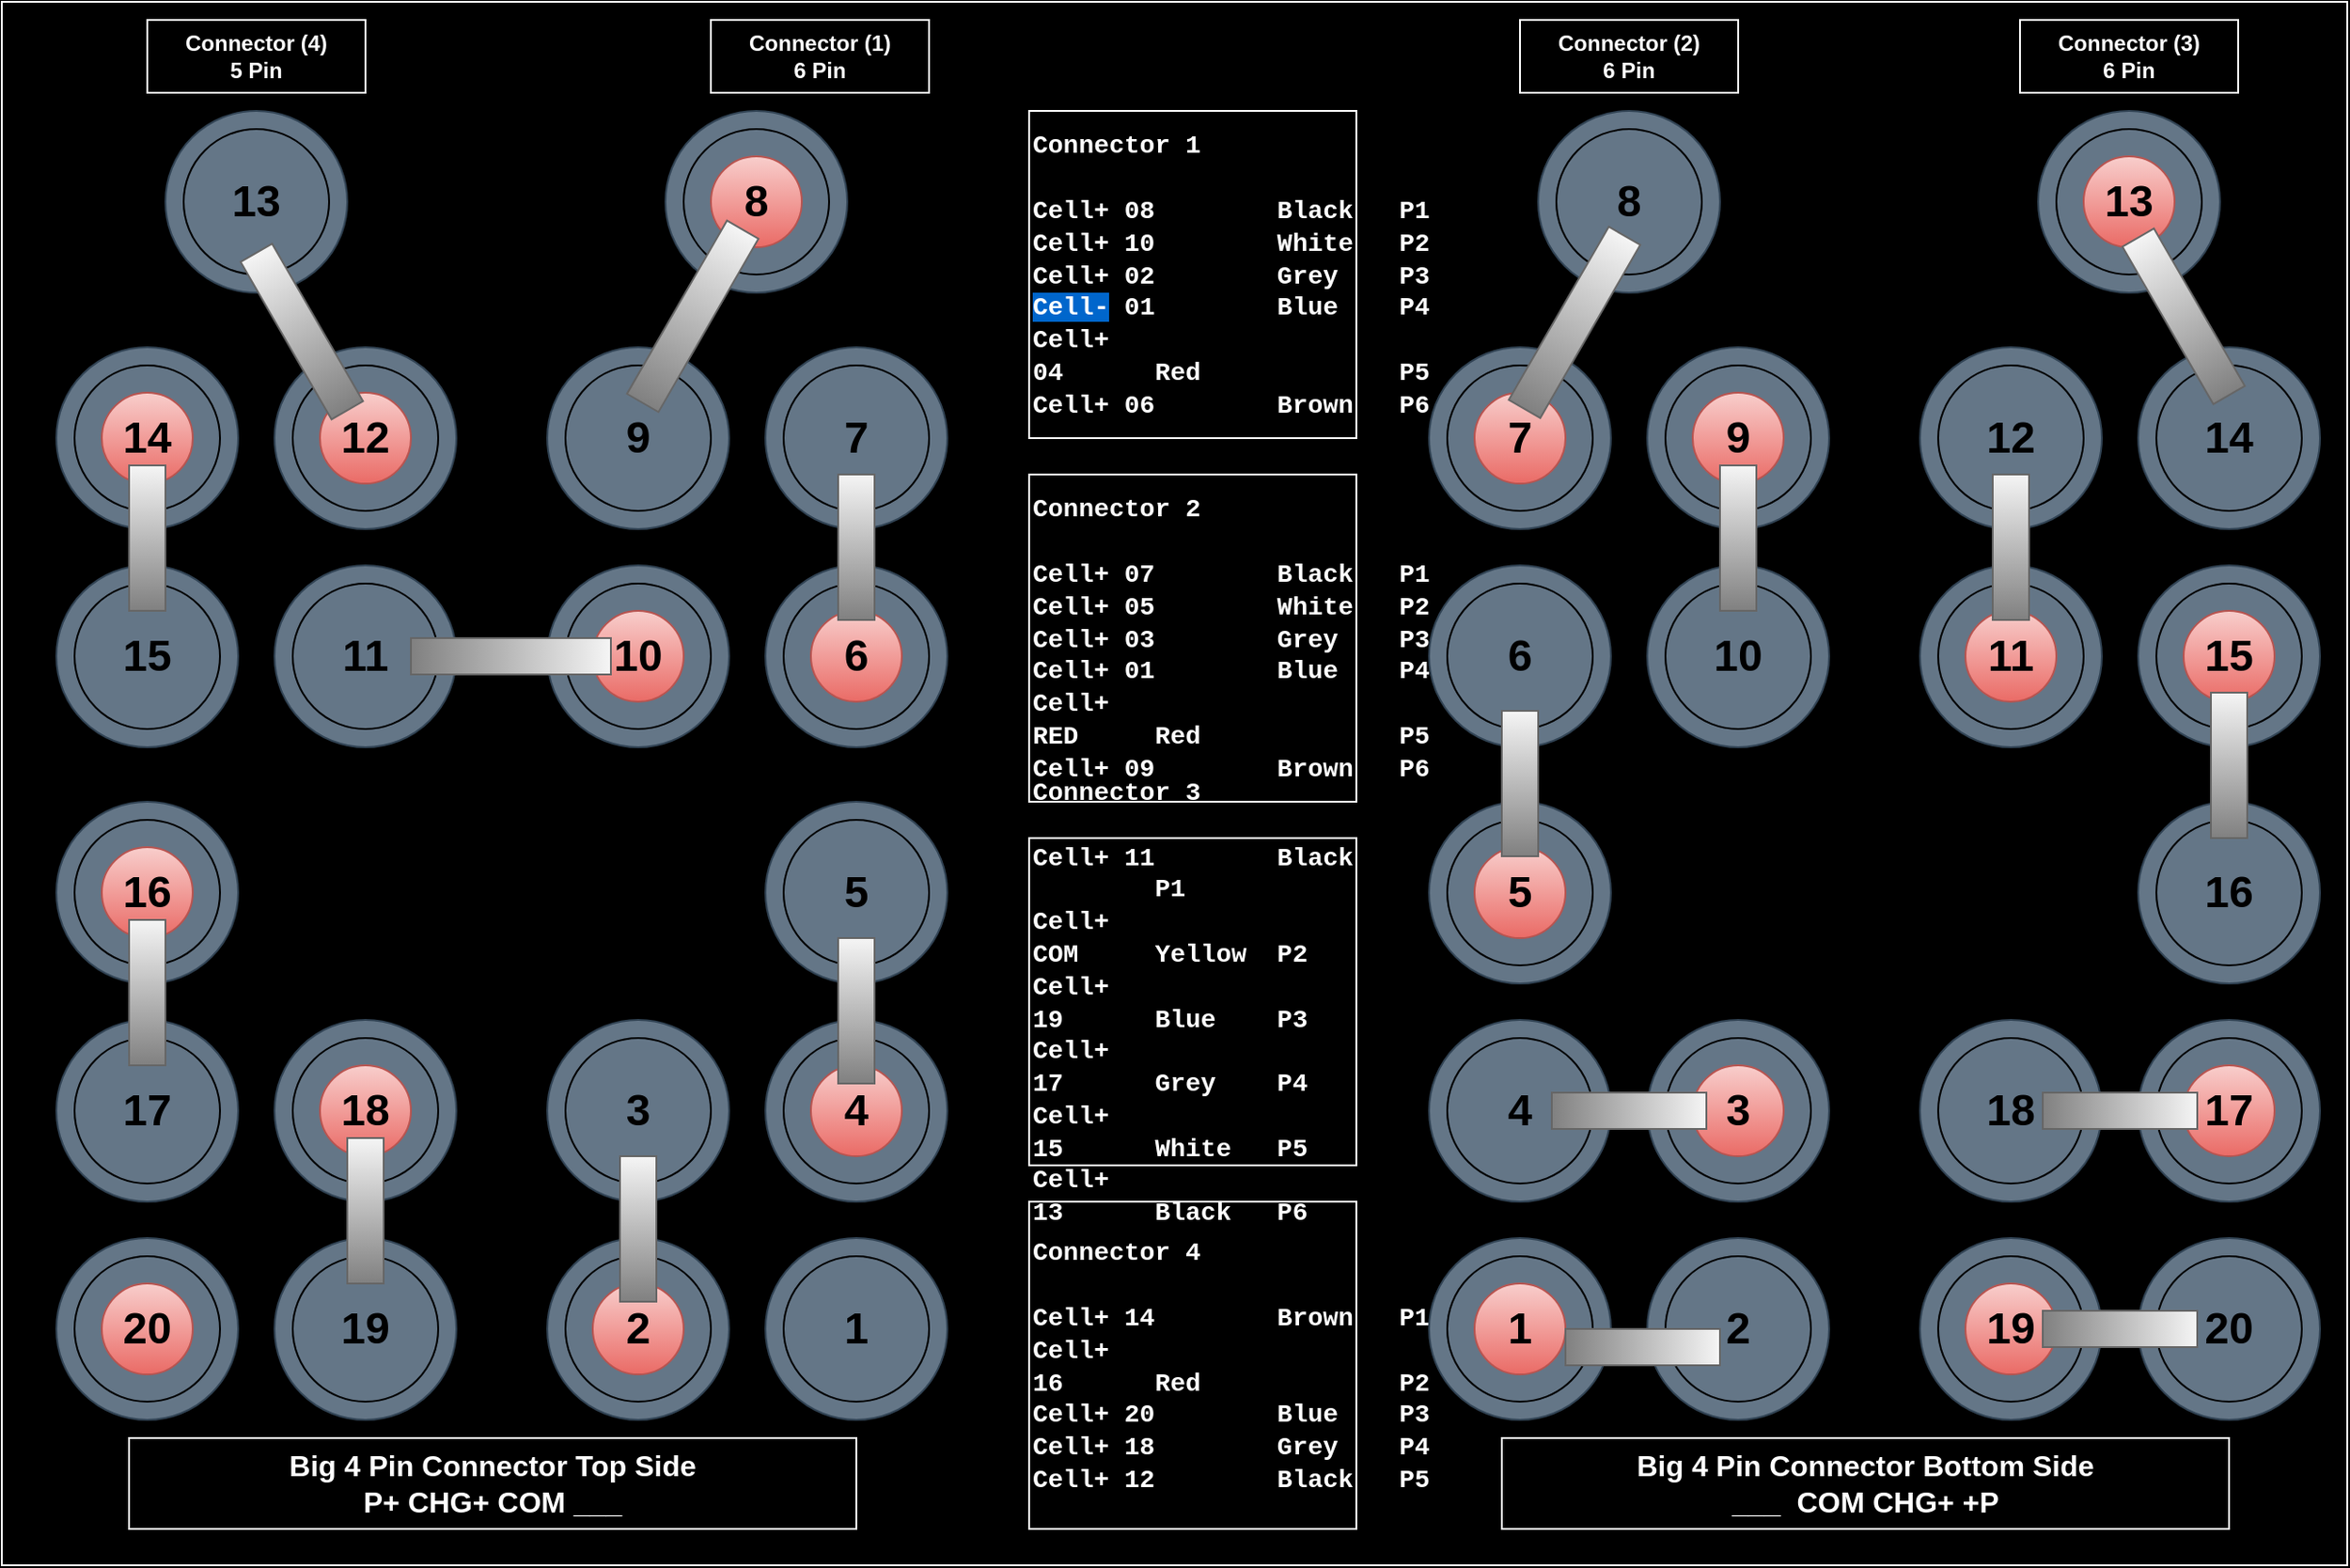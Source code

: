 <mxfile version="24.5.4" type="google">
  <diagram name="Page-1" id="mS3x5H4gVUchH6BIxc-D">
    <mxGraphModel grid="1" page="1" gridSize="10" guides="1" tooltips="1" connect="1" arrows="1" fold="1" pageScale="1" pageWidth="827" pageHeight="1169" background="#000000" math="0" shadow="0">
      <root>
        <mxCell id="0" />
        <mxCell id="1" parent="0" />
        <mxCell id="uT1FihXkAcQ13UwmaDKQ-120" value="" style="rounded=0;whiteSpace=wrap;html=1;strokeColor=#FFFFFF;fillColor=#000000;" vertex="1" parent="1">
          <mxGeometry x="10" y="30" width="1290" height="860" as="geometry" />
        </mxCell>
        <mxCell id="b4BTde2A2ARgJKAkidY3-1" value="" style="ellipse;whiteSpace=wrap;html=1;aspect=fixed;fillColor=#647687;strokeColor=#314354;fontColor=#ffffff;" vertex="1" parent="1">
          <mxGeometry x="40" y="710" width="100" height="100" as="geometry" />
        </mxCell>
        <mxCell id="b4BTde2A2ARgJKAkidY3-2" value="" style="ellipse;whiteSpace=wrap;html=1;aspect=fixed;fillColor=#f8cecc;gradientColor=#ea6b66;strokeColor=#b85450;" vertex="1" parent="1">
          <mxGeometry x="65" y="735" width="50" height="50" as="geometry" />
        </mxCell>
        <mxCell id="b4BTde2A2ARgJKAkidY3-3" value="" style="ellipse;whiteSpace=wrap;html=1;aspect=fixed;fillColor=#647687;strokeColor=#314354;fontColor=#ffffff;" vertex="1" parent="1">
          <mxGeometry x="40" y="590" width="100" height="100" as="geometry" />
        </mxCell>
        <mxCell id="b4BTde2A2ARgJKAkidY3-4" value="" style="ellipse;whiteSpace=wrap;html=1;aspect=fixed;fillColor=#647687;strokeColor=#314354;fontColor=#ffffff;" vertex="1" parent="1">
          <mxGeometry x="160" y="710" width="100" height="100" as="geometry" />
        </mxCell>
        <mxCell id="b4BTde2A2ARgJKAkidY3-5" value="" style="ellipse;whiteSpace=wrap;html=1;aspect=fixed;fillColor=#647687;strokeColor=#314354;fontColor=#ffffff;" vertex="1" parent="1">
          <mxGeometry x="160" y="590" width="100" height="100" as="geometry" />
        </mxCell>
        <mxCell id="b4BTde2A2ARgJKAkidY3-6" value="" style="ellipse;whiteSpace=wrap;html=1;aspect=fixed;fillColor=#f8cecc;gradientColor=#ea6b66;strokeColor=#b85450;" vertex="1" parent="1">
          <mxGeometry x="185" y="615" width="50" height="50" as="geometry" />
        </mxCell>
        <mxCell id="b4BTde2A2ARgJKAkidY3-9" value="" style="ellipse;whiteSpace=wrap;html=1;aspect=fixed;fillColor=#647687;strokeColor=#314354;fontColor=#ffffff;" vertex="1" parent="1">
          <mxGeometry x="310" y="710" width="100" height="100" as="geometry" />
        </mxCell>
        <mxCell id="b4BTde2A2ARgJKAkidY3-10" value="" style="ellipse;whiteSpace=wrap;html=1;aspect=fixed;fillColor=#f8cecc;gradientColor=#ea6b66;strokeColor=#b85450;" vertex="1" parent="1">
          <mxGeometry x="335" y="735" width="50" height="50" as="geometry" />
        </mxCell>
        <mxCell id="b4BTde2A2ARgJKAkidY3-11" value="" style="ellipse;whiteSpace=wrap;html=1;aspect=fixed;fillColor=#647687;strokeColor=#314354;fontColor=#ffffff;" vertex="1" parent="1">
          <mxGeometry x="310" y="590" width="100" height="100" as="geometry" />
        </mxCell>
        <mxCell id="b4BTde2A2ARgJKAkidY3-12" value="" style="ellipse;whiteSpace=wrap;html=1;aspect=fixed;fillColor=#647687;strokeColor=#314354;fontColor=#ffffff;" vertex="1" parent="1">
          <mxGeometry x="430" y="710" width="100" height="100" as="geometry" />
        </mxCell>
        <mxCell id="b4BTde2A2ARgJKAkidY3-13" value="" style="ellipse;whiteSpace=wrap;html=1;aspect=fixed;fillColor=#647687;strokeColor=#314354;fontColor=#ffffff;" vertex="1" parent="1">
          <mxGeometry x="430" y="590" width="100" height="100" as="geometry" />
        </mxCell>
        <mxCell id="b4BTde2A2ARgJKAkidY3-14" value="" style="ellipse;whiteSpace=wrap;html=1;aspect=fixed;fillColor=#f8cecc;gradientColor=#ea6b66;strokeColor=#b85450;" vertex="1" parent="1">
          <mxGeometry x="455" y="615" width="50" height="50" as="geometry" />
        </mxCell>
        <mxCell id="b4BTde2A2ARgJKAkidY3-15" value="" style="ellipse;whiteSpace=wrap;html=1;aspect=fixed;fillColor=#647687;strokeColor=#314354;fontColor=#ffffff;" vertex="1" parent="1">
          <mxGeometry x="40" y="470" width="100" height="100" as="geometry" />
        </mxCell>
        <mxCell id="b4BTde2A2ARgJKAkidY3-16" value="" style="ellipse;whiteSpace=wrap;html=1;aspect=fixed;fillColor=#f8cecc;gradientColor=#ea6b66;strokeColor=#b85450;" vertex="1" parent="1">
          <mxGeometry x="65" y="495" width="50" height="50" as="geometry" />
        </mxCell>
        <mxCell id="b4BTde2A2ARgJKAkidY3-17" value="" style="ellipse;whiteSpace=wrap;html=1;aspect=fixed;fillColor=#647687;strokeColor=#314354;fontColor=#ffffff;" vertex="1" parent="1">
          <mxGeometry x="40" y="340" width="100" height="100" as="geometry" />
        </mxCell>
        <mxCell id="b4BTde2A2ARgJKAkidY3-18" value="" style="ellipse;whiteSpace=wrap;html=1;aspect=fixed;fillColor=#647687;strokeColor=#314354;fontColor=#ffffff;" vertex="1" parent="1">
          <mxGeometry x="40" y="220" width="100" height="100" as="geometry" />
        </mxCell>
        <mxCell id="b4BTde2A2ARgJKAkidY3-19" value="" style="ellipse;whiteSpace=wrap;html=1;aspect=fixed;fillColor=#f8cecc;gradientColor=#ea6b66;strokeColor=#b85450;" vertex="1" parent="1">
          <mxGeometry x="65" y="245" width="50" height="50" as="geometry" />
        </mxCell>
        <mxCell id="b4BTde2A2ARgJKAkidY3-20" value="" style="ellipse;whiteSpace=wrap;html=1;aspect=fixed;fillColor=#647687;strokeColor=#314354;fontColor=#ffffff;" vertex="1" parent="1">
          <mxGeometry x="160" y="220" width="100" height="100" as="geometry" />
        </mxCell>
        <mxCell id="b4BTde2A2ARgJKAkidY3-21" value="" style="ellipse;whiteSpace=wrap;html=1;aspect=fixed;fillColor=#f8cecc;strokeColor=#b85450;gradientColor=#ea6b66;" vertex="1" parent="1">
          <mxGeometry x="185" y="245" width="50" height="50" as="geometry" />
        </mxCell>
        <mxCell id="b4BTde2A2ARgJKAkidY3-26" value="" style="ellipse;whiteSpace=wrap;html=1;aspect=fixed;fillColor=#647687;strokeColor=#314354;fontColor=#ffffff;" vertex="1" parent="1">
          <mxGeometry x="160" y="340" width="100" height="100" as="geometry" />
        </mxCell>
        <mxCell id="b4BTde2A2ARgJKAkidY3-27" value="" style="ellipse;whiteSpace=wrap;html=1;aspect=fixed;fillColor=#647687;strokeColor=#314354;fontColor=#ffffff;" vertex="1" parent="1">
          <mxGeometry x="310" y="340" width="100" height="100" as="geometry" />
        </mxCell>
        <mxCell id="b4BTde2A2ARgJKAkidY3-28" value="" style="ellipse;whiteSpace=wrap;html=1;aspect=fixed;fillColor=#f8cecc;gradientColor=#ea6b66;strokeColor=#b85450;" vertex="1" parent="1">
          <mxGeometry x="335" y="365" width="50" height="50" as="geometry" />
        </mxCell>
        <mxCell id="b4BTde2A2ARgJKAkidY3-29" value="" style="ellipse;whiteSpace=wrap;html=1;aspect=fixed;fillColor=#647687;strokeColor=#314354;fontColor=#ffffff;" vertex="1" parent="1">
          <mxGeometry x="310" y="220" width="100" height="100" as="geometry" />
        </mxCell>
        <mxCell id="b4BTde2A2ARgJKAkidY3-30" value="" style="ellipse;whiteSpace=wrap;html=1;aspect=fixed;fillColor=#647687;strokeColor=#314354;fontColor=#ffffff;" vertex="1" parent="1">
          <mxGeometry x="430" y="340" width="100" height="100" as="geometry" />
        </mxCell>
        <mxCell id="b4BTde2A2ARgJKAkidY3-31" value="" style="ellipse;whiteSpace=wrap;html=1;aspect=fixed;fillColor=#f8cecc;gradientColor=#ea6b66;strokeColor=#b85450;" vertex="1" parent="1">
          <mxGeometry x="455" y="365" width="50" height="50" as="geometry" />
        </mxCell>
        <mxCell id="b4BTde2A2ARgJKAkidY3-32" value="" style="ellipse;whiteSpace=wrap;html=1;aspect=fixed;fillColor=#647687;strokeColor=#314354;fontColor=#ffffff;" vertex="1" parent="1">
          <mxGeometry x="430" y="220" width="100" height="100" as="geometry" />
        </mxCell>
        <mxCell id="b4BTde2A2ARgJKAkidY3-33" value="" style="ellipse;whiteSpace=wrap;html=1;aspect=fixed;fillColor=#647687;strokeColor=#314354;fontColor=#ffffff;" vertex="1" parent="1">
          <mxGeometry x="430" y="470" width="100" height="100" as="geometry" />
        </mxCell>
        <mxCell id="b4BTde2A2ARgJKAkidY3-34" value="" style="ellipse;whiteSpace=wrap;html=1;aspect=fixed;fillColor=#647687;strokeColor=#314354;fontColor=#ffffff;" vertex="1" parent="1">
          <mxGeometry x="100" y="90" width="100" height="100" as="geometry" />
        </mxCell>
        <mxCell id="b4BTde2A2ARgJKAkidY3-38" value="" style="ellipse;whiteSpace=wrap;html=1;aspect=fixed;fillColor=#647687;fontColor=#ffffff;strokeColor=#314354;" vertex="1" parent="1">
          <mxGeometry x="375" y="90" width="100" height="100" as="geometry" />
        </mxCell>
        <mxCell id="b4BTde2A2ARgJKAkidY3-39" value="" style="ellipse;whiteSpace=wrap;html=1;aspect=fixed;fillColor=#f8cecc;gradientColor=#ea6b66;strokeColor=#b85450;" vertex="1" parent="1">
          <mxGeometry x="400" y="115" width="50" height="50" as="geometry" />
        </mxCell>
        <mxCell id="uT1FihXkAcQ13UwmaDKQ-1" value="&lt;div style=&quot;font-size: 16px;&quot;&gt;&lt;font style=&quot;font-size: 16px;&quot;&gt;&lt;b&gt;&lt;font style=&quot;font-size: 16px;&quot; color=&quot;#ffffff&quot;&gt;Big 4 Pin &lt;/font&gt;&lt;/b&gt;&lt;/font&gt;&lt;font style=&quot;font-size: 16px;&quot;&gt;&lt;b&gt;&lt;font style=&quot;font-size: 16px;&quot; color=&quot;#ffffff&quot;&gt;Connector Top Side&lt;br&gt;&lt;/font&gt;&lt;/b&gt;&lt;/font&gt;&lt;/div&gt;&lt;div style=&quot;font-size: 16px;&quot;&gt;&lt;font style=&quot;font-size: 16px;&quot;&gt;&lt;b&gt;&lt;font style=&quot;font-size: 16px;&quot; color=&quot;#ffffff&quot;&gt;P+ CHG+ COM ___&lt;br&gt;&lt;/font&gt;&lt;/b&gt;&lt;/font&gt;&lt;/div&gt;" style="rounded=0;whiteSpace=wrap;html=1;strokeColor=#FFFFFF;fillColor=#000000;" vertex="1" parent="1">
          <mxGeometry x="80" y="820" width="400" height="50" as="geometry" />
        </mxCell>
        <mxCell id="uT1FihXkAcQ13UwmaDKQ-3" value="" style="endArrow=classic;html=1;rounded=0;" edge="1" parent="1">
          <mxGeometry width="50" height="50" relative="1" as="geometry">
            <mxPoint x="400" y="500" as="sourcePoint" />
            <mxPoint x="450" y="450" as="targetPoint" />
          </mxGeometry>
        </mxCell>
        <mxCell id="uT1FihXkAcQ13UwmaDKQ-4" value="" style="endArrow=none;html=1;rounded=0;" edge="1" parent="1">
          <mxGeometry width="50" height="50" relative="1" as="geometry">
            <mxPoint x="400" y="500" as="sourcePoint" />
            <mxPoint x="450" y="450" as="targetPoint" />
          </mxGeometry>
        </mxCell>
        <mxCell id="uT1FihXkAcQ13UwmaDKQ-7" value="&lt;font style=&quot;font-size: 24px;&quot;&gt;&lt;b&gt;1&lt;/b&gt;&lt;/font&gt;" style="ellipse;whiteSpace=wrap;html=1;aspect=fixed;fillColor=none;" vertex="1" parent="1">
          <mxGeometry x="440" y="720" width="80" height="80" as="geometry" />
        </mxCell>
        <mxCell id="uT1FihXkAcQ13UwmaDKQ-8" value="&lt;font style=&quot;font-size: 24px;&quot;&gt;&lt;b&gt;2&lt;/b&gt;&lt;/font&gt;" style="ellipse;whiteSpace=wrap;html=1;aspect=fixed;fillColor=none;" vertex="1" parent="1">
          <mxGeometry x="320" y="720" width="80" height="80" as="geometry" />
        </mxCell>
        <mxCell id="uT1FihXkAcQ13UwmaDKQ-9" value="&lt;div&gt;&lt;font style=&quot;font-size: 24px;&quot;&gt;&lt;b&gt;3&lt;/b&gt;&lt;/font&gt;&lt;/div&gt;" style="ellipse;whiteSpace=wrap;html=1;aspect=fixed;fillColor=none;" vertex="1" parent="1">
          <mxGeometry x="320" y="600" width="80" height="80" as="geometry" />
        </mxCell>
        <mxCell id="uT1FihXkAcQ13UwmaDKQ-10" value="&lt;font style=&quot;font-size: 24px;&quot;&gt;&lt;b&gt;4&lt;/b&gt;&lt;/font&gt;" style="ellipse;whiteSpace=wrap;html=1;aspect=fixed;fillColor=none;" vertex="1" parent="1">
          <mxGeometry x="440" y="600" width="80" height="80" as="geometry" />
        </mxCell>
        <mxCell id="uT1FihXkAcQ13UwmaDKQ-11" value="&lt;font style=&quot;font-size: 24px;&quot;&gt;&lt;b&gt;5&lt;/b&gt;&lt;/font&gt;" style="ellipse;whiteSpace=wrap;html=1;aspect=fixed;fillColor=none;" vertex="1" parent="1">
          <mxGeometry x="440" y="480" width="80" height="80" as="geometry" />
        </mxCell>
        <mxCell id="uT1FihXkAcQ13UwmaDKQ-12" value="&lt;font style=&quot;font-size: 24px;&quot;&gt;&lt;b&gt;6&lt;/b&gt;&lt;/font&gt;" style="ellipse;whiteSpace=wrap;html=1;aspect=fixed;fillColor=none;" vertex="1" parent="1">
          <mxGeometry x="440" y="350" width="80" height="80" as="geometry" />
        </mxCell>
        <mxCell id="uT1FihXkAcQ13UwmaDKQ-13" value="&lt;font style=&quot;font-size: 24px;&quot;&gt;&lt;b&gt;8&lt;/b&gt;&lt;/font&gt;" style="ellipse;whiteSpace=wrap;html=1;aspect=fixed;fillColor=none;" vertex="1" parent="1">
          <mxGeometry x="385" y="100" width="80" height="80" as="geometry" />
        </mxCell>
        <mxCell id="uT1FihXkAcQ13UwmaDKQ-14" value="&lt;font style=&quot;font-size: 24px;&quot;&gt;&lt;b&gt;7&lt;/b&gt;&lt;/font&gt;" style="ellipse;whiteSpace=wrap;html=1;aspect=fixed;fillColor=none;" vertex="1" parent="1">
          <mxGeometry x="440" y="230" width="80" height="80" as="geometry" />
        </mxCell>
        <mxCell id="uT1FihXkAcQ13UwmaDKQ-15" value="&lt;font style=&quot;font-size: 24px;&quot;&gt;&lt;b&gt;9&lt;/b&gt;&lt;/font&gt;" style="ellipse;whiteSpace=wrap;html=1;aspect=fixed;fillColor=none;" vertex="1" parent="1">
          <mxGeometry x="320" y="230" width="80" height="80" as="geometry" />
        </mxCell>
        <mxCell id="uT1FihXkAcQ13UwmaDKQ-16" value="&lt;font style=&quot;font-size: 24px;&quot;&gt;&lt;b&gt;10&lt;/b&gt;&lt;/font&gt;" style="ellipse;whiteSpace=wrap;html=1;aspect=fixed;fillColor=none;" vertex="1" parent="1">
          <mxGeometry x="320" y="350" width="80" height="80" as="geometry" />
        </mxCell>
        <mxCell id="uT1FihXkAcQ13UwmaDKQ-17" value="&lt;font style=&quot;font-size: 24px;&quot;&gt;&lt;b&gt;11&lt;/b&gt;&lt;/font&gt;" style="ellipse;whiteSpace=wrap;html=1;aspect=fixed;fillColor=none;" vertex="1" parent="1">
          <mxGeometry x="170" y="350" width="80" height="80" as="geometry" />
        </mxCell>
        <mxCell id="uT1FihXkAcQ13UwmaDKQ-18" value="&lt;font style=&quot;font-size: 24px;&quot;&gt;&lt;b&gt;12&lt;/b&gt;&lt;/font&gt;" style="ellipse;whiteSpace=wrap;html=1;aspect=fixed;fillColor=none;" vertex="1" parent="1">
          <mxGeometry x="170" y="230" width="80" height="80" as="geometry" />
        </mxCell>
        <mxCell id="uT1FihXkAcQ13UwmaDKQ-19" value="&lt;font style=&quot;font-size: 24px;&quot;&gt;&lt;b&gt;13&lt;/b&gt;&lt;/font&gt;" style="ellipse;whiteSpace=wrap;html=1;aspect=fixed;fillColor=none;" vertex="1" parent="1">
          <mxGeometry x="110" y="100" width="80" height="80" as="geometry" />
        </mxCell>
        <mxCell id="uT1FihXkAcQ13UwmaDKQ-20" value="&lt;font style=&quot;font-size: 24px;&quot;&gt;&lt;b&gt;14&lt;/b&gt;&lt;/font&gt;" style="ellipse;whiteSpace=wrap;html=1;aspect=fixed;fillColor=none;" vertex="1" parent="1">
          <mxGeometry x="50" y="230" width="80" height="80" as="geometry" />
        </mxCell>
        <mxCell id="uT1FihXkAcQ13UwmaDKQ-21" value="&lt;font style=&quot;font-size: 24px;&quot;&gt;&lt;b&gt;15&lt;/b&gt;&lt;/font&gt;" style="ellipse;whiteSpace=wrap;html=1;aspect=fixed;fillColor=none;" vertex="1" parent="1">
          <mxGeometry x="50" y="350" width="80" height="80" as="geometry" />
        </mxCell>
        <mxCell id="uT1FihXkAcQ13UwmaDKQ-22" value="&lt;font style=&quot;font-size: 24px;&quot;&gt;&lt;b&gt;16&lt;/b&gt;&lt;/font&gt;" style="ellipse;whiteSpace=wrap;html=1;aspect=fixed;fillColor=none;" vertex="1" parent="1">
          <mxGeometry x="50" y="480" width="80" height="80" as="geometry" />
        </mxCell>
        <mxCell id="uT1FihXkAcQ13UwmaDKQ-23" value="&lt;font style=&quot;font-size: 24px;&quot;&gt;&lt;b&gt;17&lt;/b&gt;&lt;/font&gt;" style="ellipse;whiteSpace=wrap;html=1;aspect=fixed;fillColor=none;" vertex="1" parent="1">
          <mxGeometry x="50" y="600" width="80" height="80" as="geometry" />
        </mxCell>
        <mxCell id="uT1FihXkAcQ13UwmaDKQ-24" value="&lt;font style=&quot;font-size: 24px;&quot;&gt;&lt;b&gt;18&lt;/b&gt;&lt;/font&gt;" style="ellipse;whiteSpace=wrap;html=1;aspect=fixed;fillColor=none;" vertex="1" parent="1">
          <mxGeometry x="170" y="600" width="80" height="80" as="geometry" />
        </mxCell>
        <mxCell id="uT1FihXkAcQ13UwmaDKQ-25" value="&lt;font style=&quot;font-size: 24px;&quot;&gt;&lt;b&gt;19&lt;/b&gt;&lt;/font&gt;" style="ellipse;whiteSpace=wrap;html=1;aspect=fixed;fillColor=none;" vertex="1" parent="1">
          <mxGeometry x="170" y="720" width="80" height="80" as="geometry" />
        </mxCell>
        <mxCell id="uT1FihXkAcQ13UwmaDKQ-26" value="&lt;font style=&quot;font-size: 24px;&quot;&gt;&lt;b&gt;20&lt;/b&gt;&lt;/font&gt;" style="ellipse;whiteSpace=wrap;html=1;aspect=fixed;fillColor=none;" vertex="1" parent="1">
          <mxGeometry x="50" y="720" width="80" height="80" as="geometry" />
        </mxCell>
        <mxCell id="uT1FihXkAcQ13UwmaDKQ-27" value="" style="rounded=0;whiteSpace=wrap;html=1;fillColor=#f5f5f5;strokeColor=#666666;gradientColor=#808080;" vertex="1" parent="1">
          <mxGeometry x="200" y="655" width="20" height="80" as="geometry" />
        </mxCell>
        <mxCell id="uT1FihXkAcQ13UwmaDKQ-28" value="" style="rounded=0;whiteSpace=wrap;html=1;fillColor=#f5f5f5;strokeColor=#666666;gradientColor=#808080;" vertex="1" parent="1">
          <mxGeometry x="80" y="535" width="20" height="80" as="geometry" />
        </mxCell>
        <mxCell id="uT1FihXkAcQ13UwmaDKQ-29" value="" style="rounded=0;whiteSpace=wrap;html=1;fillColor=#f5f5f5;strokeColor=#666666;gradientColor=#808080;" vertex="1" parent="1">
          <mxGeometry x="80" y="285" width="20" height="80" as="geometry" />
        </mxCell>
        <mxCell id="uT1FihXkAcQ13UwmaDKQ-30" value="" style="rounded=0;whiteSpace=wrap;html=1;fillColor=#f5f5f5;strokeColor=#666666;gradientColor=#808080;rotation=-30;" vertex="1" parent="1">
          <mxGeometry x="165" y="161.34" width="20" height="100" as="geometry" />
        </mxCell>
        <mxCell id="uT1FihXkAcQ13UwmaDKQ-31" value="" style="rounded=0;whiteSpace=wrap;html=1;fillColor=#f5f5f5;strokeColor=#666666;gradientColor=#808080;rotation=30;" vertex="1" parent="1">
          <mxGeometry x="380" y="147.99" width="20" height="110" as="geometry" />
        </mxCell>
        <mxCell id="uT1FihXkAcQ13UwmaDKQ-32" value="" style="rounded=0;whiteSpace=wrap;html=1;fillColor=#f5f5f5;strokeColor=#666666;gradientColor=#808080;" vertex="1" parent="1">
          <mxGeometry x="470" y="290" width="20" height="80" as="geometry" />
        </mxCell>
        <mxCell id="uT1FihXkAcQ13UwmaDKQ-33" value="" style="rounded=0;whiteSpace=wrap;html=1;fillColor=#f5f5f5;strokeColor=#666666;gradientColor=#808080;" vertex="1" parent="1">
          <mxGeometry x="470" y="545" width="20" height="80" as="geometry" />
        </mxCell>
        <mxCell id="uT1FihXkAcQ13UwmaDKQ-34" value="" style="rounded=0;whiteSpace=wrap;html=1;fillColor=#f5f5f5;strokeColor=#666666;gradientColor=#808080;" vertex="1" parent="1">
          <mxGeometry x="350" y="665" width="20" height="80" as="geometry" />
        </mxCell>
        <mxCell id="uT1FihXkAcQ13UwmaDKQ-35" value="" style="rounded=0;whiteSpace=wrap;html=1;fillColor=#f5f5f5;strokeColor=#666666;gradientColor=#808080;rotation=90;" vertex="1" parent="1">
          <mxGeometry x="280" y="335" width="20" height="110" as="geometry" />
        </mxCell>
        <mxCell id="uT1FihXkAcQ13UwmaDKQ-43" value="&lt;div style=&quot;font-size: 14px;&quot; align=&quot;left&quot;&gt;&lt;font color=&quot;#ffffff&quot;&gt;&lt;b&gt;&lt;font face=&quot;Courier New&quot;&gt;&lt;font style=&quot;font-size: 14px;&quot;&gt;Connector 4&lt;br&gt;&lt;br&gt;Cell+ 14&lt;span style=&quot;white-space: pre;&quot;&gt;&#x9;&lt;/span&gt;Brown &lt;span style=&quot;white-space: pre;&quot;&gt;&#x9;&lt;/span&gt;P1&lt;br&gt;Cell+ 16&lt;span style=&quot;white-space: pre;&quot;&gt;&#x9;&lt;/span&gt;Red&lt;span style=&quot;white-space: pre;&quot;&gt;&#x9;&lt;/span&gt;&lt;span style=&quot;white-space: pre;&quot;&gt;&#x9;&lt;/span&gt;P2&lt;br&gt;Cell+ 20&lt;span style=&quot;white-space: pre;&quot;&gt;&#x9;&lt;/span&gt;Blue&lt;span style=&quot;white-space: pre;&quot;&gt;&#x9;&lt;/span&gt;P3&lt;br&gt;Cell+ 18&lt;span style=&quot;white-space: pre;&quot;&gt;&#x9;&lt;/span&gt;Grey&lt;span style=&quot;white-space: pre;&quot;&gt;&#x9;&lt;/span&gt;P4&lt;/font&gt;&lt;/font&gt;&lt;/b&gt;&lt;/font&gt;&lt;/div&gt;&lt;div style=&quot;font-size: 14px;&quot; align=&quot;left&quot;&gt;&lt;font color=&quot;#ffffff&quot;&gt;&lt;b&gt;&lt;font face=&quot;Courier New&quot;&gt;&lt;font style=&quot;font-size: 14px;&quot;&gt;&lt;font style=&quot;font-size: 14px;&quot;&gt;Cell+ 12&lt;span style=&quot;white-space: pre;&quot;&gt;&#x9;&lt;/span&gt;Black&lt;span style=&quot;white-space: pre;&quot;&gt;&#x9;&lt;/span&gt;P5&lt;/font&gt;&lt;/font&gt;&lt;font style=&quot;font-size: 14px;&quot;&gt;&lt;font style=&quot;font-size: 14px;&quot;&gt;&lt;br&gt;&lt;/font&gt;&lt;/font&gt;&lt;/font&gt;&lt;/b&gt;&lt;/font&gt;&lt;/div&gt;" style="whiteSpace=wrap;html=1;aspect=fixed;align=left;perimeterSpacing=0;strokeColor=#FFFFFF;fillColor=#000000;" vertex="1" parent="1">
          <mxGeometry x="575" y="690" width="180" height="180" as="geometry" />
        </mxCell>
        <mxCell id="uT1FihXkAcQ13UwmaDKQ-44" value="&lt;div style=&quot;font-size: 14px;&quot; align=&quot;left&quot;&gt;&lt;font color=&quot;#ffffff&quot;&gt;&lt;b&gt;&lt;font style=&quot;font-size: 14px;&quot;&gt;&lt;font style=&quot;font-size: 14px;&quot; face=&quot;Courier New&quot;&gt;Connector 1&lt;br&gt;&lt;br&gt;Cell+ 08&lt;span style=&quot;white-space: pre;&quot;&gt;&#x9;&lt;/span&gt;Black &lt;span style=&quot;white-space: pre;&quot;&gt;&#x9;&lt;/span&gt;P1&lt;br&gt;Cell+ 10&lt;span style=&quot;white-space: pre;&quot;&gt;&#x9;&lt;/span&gt;White&lt;span style=&quot;white-space: pre;&quot;&gt;&#x9;&lt;/span&gt;P2&lt;br&gt;Cell+ 02&lt;span style=&quot;white-space: pre;&quot;&gt;&#x9;&lt;/span&gt;Grey&lt;span style=&quot;white-space: pre;&quot;&gt;&#x9;&lt;/span&gt;P3&lt;br&gt;&lt;span style=&quot;background-color: rgb(0, 102, 204);&quot;&gt;Cell-&lt;/span&gt; 01&lt;span style=&quot;white-space: pre;&quot;&gt;&#x9;&lt;/span&gt;Blue&lt;span style=&quot;white-space: pre;&quot;&gt;&#x9;&lt;/span&gt;P4&lt;/font&gt;&lt;/font&gt;&lt;/b&gt;&lt;/font&gt;&lt;/div&gt;&lt;div style=&quot;font-size: 14px;&quot; align=&quot;left&quot;&gt;&lt;div style=&quot;font-size: 14px;&quot; align=&quot;left&quot;&gt;&lt;font color=&quot;#ffffff&quot;&gt;&lt;b&gt;&lt;font style=&quot;font-size: 14px;&quot;&gt;&lt;font style=&quot;font-size: 14px;&quot; face=&quot;Courier New&quot;&gt;&lt;font style=&quot;font-size: 14px;&quot;&gt;Cell+ 04&lt;span style=&quot;white-space: pre;&quot;&gt;&#x9;Red&lt;span style=&quot;white-space: pre;&quot;&gt;&#x9;&lt;/span&gt;&lt;/span&gt;&lt;span style=&quot;white-space: pre;&quot;&gt;&#x9;&lt;/span&gt;P5&lt;/font&gt;&lt;/font&gt;&lt;font style=&quot;font-size: 14px;&quot; face=&quot;tVRM3BPxQ4qg0KpQSfWL&quot;&gt;&lt;font style=&quot;font-size: 14px;&quot;&gt;&lt;br&gt;&lt;/font&gt;&lt;/font&gt;&lt;/font&gt;&lt;/b&gt;&lt;/font&gt;&lt;/div&gt;&lt;/div&gt;&lt;div style=&quot;font-size: 14px;&quot; align=&quot;left&quot;&gt;&lt;font color=&quot;#ffffff&quot;&gt;&lt;b&gt;&lt;font style=&quot;font-size: 14px;&quot;&gt;&lt;font style=&quot;font-size: 14px;&quot; face=&quot;Courier New&quot;&gt;&lt;font style=&quot;font-size: 14px;&quot;&gt;Cell+ 06&lt;span style=&quot;white-space: pre;&quot;&gt;&#x9;&lt;/span&gt;Brown&lt;span style=&quot;white-space: pre;&quot;&gt;&#x9;&lt;/span&gt;P6&lt;/font&gt;&lt;/font&gt;&lt;font style=&quot;font-size: 14px;&quot; face=&quot;tVRM3BPxQ4qg0KpQSfWL&quot;&gt;&lt;font style=&quot;font-size: 14px;&quot;&gt;&lt;br&gt;&lt;/font&gt;&lt;/font&gt;&lt;/font&gt;&lt;/b&gt;&lt;/font&gt;&lt;/div&gt;" style="whiteSpace=wrap;html=1;aspect=fixed;align=left;perimeterSpacing=0;fillColor=#000000;strokeColor=#FFFFFF;" vertex="1" parent="1">
          <mxGeometry x="575" y="90" width="180" height="180" as="geometry" />
        </mxCell>
        <mxCell id="uT1FihXkAcQ13UwmaDKQ-45" value="" style="ellipse;whiteSpace=wrap;html=1;aspect=fixed;fillColor=#647687;strokeColor=#314354;fontColor=#ffffff;" vertex="1" parent="1">
          <mxGeometry x="795" y="710" width="100" height="100" as="geometry" />
        </mxCell>
        <mxCell id="uT1FihXkAcQ13UwmaDKQ-46" value="" style="ellipse;whiteSpace=wrap;html=1;aspect=fixed;fillColor=#f8cecc;gradientColor=#ea6b66;strokeColor=#b85450;" vertex="1" parent="1">
          <mxGeometry x="820" y="735" width="50" height="50" as="geometry" />
        </mxCell>
        <mxCell id="uT1FihXkAcQ13UwmaDKQ-47" value="" style="ellipse;whiteSpace=wrap;html=1;aspect=fixed;fillColor=#647687;strokeColor=#314354;fontColor=#ffffff;" vertex="1" parent="1">
          <mxGeometry x="795" y="590" width="100" height="100" as="geometry" />
        </mxCell>
        <mxCell id="uT1FihXkAcQ13UwmaDKQ-48" value="" style="ellipse;whiteSpace=wrap;html=1;aspect=fixed;fillColor=#647687;strokeColor=#314354;fontColor=#ffffff;" vertex="1" parent="1">
          <mxGeometry x="915" y="710" width="100" height="100" as="geometry" />
        </mxCell>
        <mxCell id="uT1FihXkAcQ13UwmaDKQ-49" value="" style="ellipse;whiteSpace=wrap;html=1;aspect=fixed;fillColor=#647687;strokeColor=#314354;fontColor=#ffffff;" vertex="1" parent="1">
          <mxGeometry x="915" y="590" width="100" height="100" as="geometry" />
        </mxCell>
        <mxCell id="uT1FihXkAcQ13UwmaDKQ-50" value="" style="ellipse;whiteSpace=wrap;html=1;aspect=fixed;fillColor=#f8cecc;gradientColor=#ea6b66;strokeColor=#b85450;" vertex="1" parent="1">
          <mxGeometry x="940" y="615" width="50" height="50" as="geometry" />
        </mxCell>
        <mxCell id="uT1FihXkAcQ13UwmaDKQ-51" value="" style="ellipse;whiteSpace=wrap;html=1;aspect=fixed;fillColor=#647687;strokeColor=#314354;fontColor=#ffffff;" vertex="1" parent="1">
          <mxGeometry x="1065" y="710" width="100" height="100" as="geometry" />
        </mxCell>
        <mxCell id="uT1FihXkAcQ13UwmaDKQ-52" value="" style="ellipse;whiteSpace=wrap;html=1;aspect=fixed;fillColor=#f8cecc;gradientColor=#ea6b66;strokeColor=#b85450;" vertex="1" parent="1">
          <mxGeometry x="1090" y="735" width="50" height="50" as="geometry" />
        </mxCell>
        <mxCell id="uT1FihXkAcQ13UwmaDKQ-53" value="" style="ellipse;whiteSpace=wrap;html=1;aspect=fixed;fillColor=#647687;strokeColor=#314354;fontColor=#ffffff;" vertex="1" parent="1">
          <mxGeometry x="1065" y="590" width="100" height="100" as="geometry" />
        </mxCell>
        <mxCell id="uT1FihXkAcQ13UwmaDKQ-54" value="" style="ellipse;whiteSpace=wrap;html=1;aspect=fixed;fillColor=#647687;strokeColor=#314354;fontColor=#ffffff;" vertex="1" parent="1">
          <mxGeometry x="1185" y="710" width="100" height="100" as="geometry" />
        </mxCell>
        <mxCell id="uT1FihXkAcQ13UwmaDKQ-55" value="" style="ellipse;whiteSpace=wrap;html=1;aspect=fixed;fillColor=#647687;strokeColor=#314354;fontColor=#ffffff;" vertex="1" parent="1">
          <mxGeometry x="1185" y="590" width="100" height="100" as="geometry" />
        </mxCell>
        <mxCell id="uT1FihXkAcQ13UwmaDKQ-56" value="" style="ellipse;whiteSpace=wrap;html=1;aspect=fixed;fillColor=#f8cecc;gradientColor=#ea6b66;strokeColor=#b85450;" vertex="1" parent="1">
          <mxGeometry x="1210" y="615" width="50" height="50" as="geometry" />
        </mxCell>
        <mxCell id="uT1FihXkAcQ13UwmaDKQ-57" value="" style="ellipse;whiteSpace=wrap;html=1;aspect=fixed;fillColor=#647687;strokeColor=#314354;fontColor=#ffffff;" vertex="1" parent="1">
          <mxGeometry x="795" y="470" width="100" height="100" as="geometry" />
        </mxCell>
        <mxCell id="uT1FihXkAcQ13UwmaDKQ-58" value="" style="ellipse;whiteSpace=wrap;html=1;aspect=fixed;fillColor=#f8cecc;gradientColor=#ea6b66;strokeColor=#b85450;" vertex="1" parent="1">
          <mxGeometry x="820" y="495" width="50" height="50" as="geometry" />
        </mxCell>
        <mxCell id="uT1FihXkAcQ13UwmaDKQ-59" value="" style="ellipse;whiteSpace=wrap;html=1;aspect=fixed;fillColor=#647687;strokeColor=#314354;fontColor=#ffffff;" vertex="1" parent="1">
          <mxGeometry x="795" y="340" width="100" height="100" as="geometry" />
        </mxCell>
        <mxCell id="uT1FihXkAcQ13UwmaDKQ-60" value="" style="ellipse;whiteSpace=wrap;html=1;aspect=fixed;fillColor=#647687;strokeColor=#314354;fontColor=#ffffff;" vertex="1" parent="1">
          <mxGeometry x="795" y="220" width="100" height="100" as="geometry" />
        </mxCell>
        <mxCell id="uT1FihXkAcQ13UwmaDKQ-61" value="" style="ellipse;whiteSpace=wrap;html=1;aspect=fixed;fillColor=#f8cecc;gradientColor=#ea6b66;strokeColor=#b85450;" vertex="1" parent="1">
          <mxGeometry x="820" y="245" width="50" height="50" as="geometry" />
        </mxCell>
        <mxCell id="uT1FihXkAcQ13UwmaDKQ-62" value="" style="ellipse;whiteSpace=wrap;html=1;aspect=fixed;fillColor=#647687;strokeColor=#314354;fontColor=#ffffff;" vertex="1" parent="1">
          <mxGeometry x="915" y="220" width="100" height="100" as="geometry" />
        </mxCell>
        <mxCell id="uT1FihXkAcQ13UwmaDKQ-63" value="" style="ellipse;whiteSpace=wrap;html=1;aspect=fixed;fillColor=#f8cecc;strokeColor=#b85450;gradientColor=#ea6b66;" vertex="1" parent="1">
          <mxGeometry x="940" y="245" width="50" height="50" as="geometry" />
        </mxCell>
        <mxCell id="uT1FihXkAcQ13UwmaDKQ-64" value="" style="ellipse;whiteSpace=wrap;html=1;aspect=fixed;fillColor=#647687;strokeColor=#314354;fontColor=#ffffff;" vertex="1" parent="1">
          <mxGeometry x="915" y="340" width="100" height="100" as="geometry" />
        </mxCell>
        <mxCell id="uT1FihXkAcQ13UwmaDKQ-65" value="" style="ellipse;whiteSpace=wrap;html=1;aspect=fixed;fillColor=#647687;strokeColor=#314354;fontColor=#ffffff;" vertex="1" parent="1">
          <mxGeometry x="1065" y="340" width="100" height="100" as="geometry" />
        </mxCell>
        <mxCell id="uT1FihXkAcQ13UwmaDKQ-66" value="" style="ellipse;whiteSpace=wrap;html=1;aspect=fixed;fillColor=#f8cecc;gradientColor=#ea6b66;strokeColor=#b85450;" vertex="1" parent="1">
          <mxGeometry x="1090" y="365" width="50" height="50" as="geometry" />
        </mxCell>
        <mxCell id="uT1FihXkAcQ13UwmaDKQ-67" value="" style="ellipse;whiteSpace=wrap;html=1;aspect=fixed;fillColor=#647687;strokeColor=#314354;fontColor=#ffffff;" vertex="1" parent="1">
          <mxGeometry x="1065" y="220" width="100" height="100" as="geometry" />
        </mxCell>
        <mxCell id="uT1FihXkAcQ13UwmaDKQ-68" value="" style="ellipse;whiteSpace=wrap;html=1;aspect=fixed;fillColor=#647687;strokeColor=#314354;fontColor=#ffffff;" vertex="1" parent="1">
          <mxGeometry x="1185" y="340" width="100" height="100" as="geometry" />
        </mxCell>
        <mxCell id="uT1FihXkAcQ13UwmaDKQ-69" value="" style="ellipse;whiteSpace=wrap;html=1;aspect=fixed;fillColor=#f8cecc;gradientColor=#ea6b66;strokeColor=#b85450;" vertex="1" parent="1">
          <mxGeometry x="1210" y="365" width="50" height="50" as="geometry" />
        </mxCell>
        <mxCell id="uT1FihXkAcQ13UwmaDKQ-70" value="" style="ellipse;whiteSpace=wrap;html=1;aspect=fixed;fillColor=#647687;strokeColor=#314354;fontColor=#ffffff;" vertex="1" parent="1">
          <mxGeometry x="1185" y="220" width="100" height="100" as="geometry" />
        </mxCell>
        <mxCell id="uT1FihXkAcQ13UwmaDKQ-71" value="" style="ellipse;whiteSpace=wrap;html=1;aspect=fixed;fillColor=#647687;strokeColor=#314354;fontColor=#ffffff;" vertex="1" parent="1">
          <mxGeometry x="1185" y="470" width="100" height="100" as="geometry" />
        </mxCell>
        <mxCell id="uT1FihXkAcQ13UwmaDKQ-72" value="" style="ellipse;whiteSpace=wrap;html=1;aspect=fixed;fillColor=#647687;strokeColor=#314354;fontColor=#ffffff;" vertex="1" parent="1">
          <mxGeometry x="855" y="90" width="100" height="100" as="geometry" />
        </mxCell>
        <mxCell id="uT1FihXkAcQ13UwmaDKQ-73" value="" style="ellipse;whiteSpace=wrap;html=1;aspect=fixed;fillColor=#647687;fontColor=#ffffff;strokeColor=#314354;" vertex="1" parent="1">
          <mxGeometry x="1130" y="90" width="100" height="100" as="geometry" />
        </mxCell>
        <mxCell id="uT1FihXkAcQ13UwmaDKQ-74" value="" style="ellipse;whiteSpace=wrap;html=1;aspect=fixed;fillColor=#f8cecc;gradientColor=#ea6b66;strokeColor=#b85450;" vertex="1" parent="1">
          <mxGeometry x="1155" y="115" width="50" height="50" as="geometry" />
        </mxCell>
        <mxCell id="uT1FihXkAcQ13UwmaDKQ-75" value="&lt;div style=&quot;font-size: 16px;&quot;&gt;&lt;font style=&quot;font-size: 16px;&quot;&gt;&lt;b&gt;&lt;font style=&quot;font-size: 16px;&quot; color=&quot;#ffffff&quot;&gt;Big 4 Pin Connector Bottom Side&lt;br&gt;&lt;/font&gt;&lt;/b&gt;&lt;/font&gt;&lt;/div&gt;&lt;div style=&quot;font-size: 16px;&quot;&gt;&lt;font style=&quot;font-size: 16px;&quot;&gt;&lt;b&gt;&lt;font style=&quot;font-size: 16px;&quot; color=&quot;#ffffff&quot;&gt;___&amp;nbsp; COM CHG+ +P&lt;/font&gt;&lt;br&gt;&lt;/b&gt;&lt;/font&gt;&lt;/div&gt;" style="rounded=0;whiteSpace=wrap;html=1;strokeColor=#FFFFFF;fillColor=#000000;" vertex="1" parent="1">
          <mxGeometry x="835" y="820" width="400" height="50" as="geometry" />
        </mxCell>
        <mxCell id="uT1FihXkAcQ13UwmaDKQ-76" value="" style="endArrow=classic;html=1;rounded=0;" edge="1" parent="1">
          <mxGeometry width="50" height="50" relative="1" as="geometry">
            <mxPoint x="1155" y="500" as="sourcePoint" />
            <mxPoint x="1205" y="450" as="targetPoint" />
          </mxGeometry>
        </mxCell>
        <mxCell id="uT1FihXkAcQ13UwmaDKQ-77" value="" style="endArrow=none;html=1;rounded=0;" edge="1" parent="1">
          <mxGeometry width="50" height="50" relative="1" as="geometry">
            <mxPoint x="1155" y="500" as="sourcePoint" />
            <mxPoint x="1205" y="450" as="targetPoint" />
          </mxGeometry>
        </mxCell>
        <mxCell id="uT1FihXkAcQ13UwmaDKQ-78" value="&lt;font style=&quot;font-size: 24px;&quot;&gt;&lt;b&gt;20&lt;/b&gt;&lt;/font&gt;" style="ellipse;whiteSpace=wrap;html=1;aspect=fixed;fillColor=none;" vertex="1" parent="1">
          <mxGeometry x="1195" y="720" width="80" height="80" as="geometry" />
        </mxCell>
        <mxCell id="uT1FihXkAcQ13UwmaDKQ-79" value="&lt;font style=&quot;font-size: 24px;&quot;&gt;&lt;b&gt;19&lt;/b&gt;&lt;/font&gt;" style="ellipse;whiteSpace=wrap;html=1;aspect=fixed;fillColor=none;" vertex="1" parent="1">
          <mxGeometry x="1075" y="720" width="80" height="80" as="geometry" />
        </mxCell>
        <mxCell id="uT1FihXkAcQ13UwmaDKQ-80" value="&lt;div&gt;&lt;font style=&quot;font-size: 24px;&quot;&gt;&lt;b&gt;18&lt;/b&gt;&lt;/font&gt;&lt;/div&gt;" style="ellipse;whiteSpace=wrap;html=1;aspect=fixed;fillColor=none;" vertex="1" parent="1">
          <mxGeometry x="1075" y="600" width="80" height="80" as="geometry" />
        </mxCell>
        <mxCell id="uT1FihXkAcQ13UwmaDKQ-81" value="&lt;font style=&quot;font-size: 24px;&quot;&gt;&lt;b&gt;17&lt;/b&gt;&lt;/font&gt;" style="ellipse;whiteSpace=wrap;html=1;aspect=fixed;fillColor=none;" vertex="1" parent="1">
          <mxGeometry x="1195" y="600" width="80" height="80" as="geometry" />
        </mxCell>
        <mxCell id="uT1FihXkAcQ13UwmaDKQ-82" value="&lt;font style=&quot;font-size: 24px;&quot;&gt;&lt;b&gt;16&lt;/b&gt;&lt;/font&gt;" style="ellipse;whiteSpace=wrap;html=1;aspect=fixed;fillColor=none;" vertex="1" parent="1">
          <mxGeometry x="1195" y="480" width="80" height="80" as="geometry" />
        </mxCell>
        <mxCell id="uT1FihXkAcQ13UwmaDKQ-83" value="&lt;font style=&quot;font-size: 24px;&quot;&gt;&lt;b&gt;15&lt;/b&gt;&lt;/font&gt;" style="ellipse;whiteSpace=wrap;html=1;aspect=fixed;fillColor=none;" vertex="1" parent="1">
          <mxGeometry x="1195" y="350" width="80" height="80" as="geometry" />
        </mxCell>
        <mxCell id="uT1FihXkAcQ13UwmaDKQ-84" value="&lt;font style=&quot;font-size: 24px;&quot;&gt;&lt;b&gt;13&lt;/b&gt;&lt;/font&gt;" style="ellipse;whiteSpace=wrap;html=1;aspect=fixed;fillColor=none;" vertex="1" parent="1">
          <mxGeometry x="1140" y="100" width="80" height="80" as="geometry" />
        </mxCell>
        <mxCell id="uT1FihXkAcQ13UwmaDKQ-85" value="&lt;font style=&quot;font-size: 24px;&quot;&gt;&lt;b&gt;14&lt;/b&gt;&lt;/font&gt;" style="ellipse;whiteSpace=wrap;html=1;aspect=fixed;fillColor=none;" vertex="1" parent="1">
          <mxGeometry x="1195" y="230" width="80" height="80" as="geometry" />
        </mxCell>
        <mxCell id="uT1FihXkAcQ13UwmaDKQ-86" value="&lt;font style=&quot;font-size: 24px;&quot;&gt;&lt;b&gt;12&lt;/b&gt;&lt;/font&gt;" style="ellipse;whiteSpace=wrap;html=1;aspect=fixed;fillColor=none;" vertex="1" parent="1">
          <mxGeometry x="1075" y="230" width="80" height="80" as="geometry" />
        </mxCell>
        <mxCell id="uT1FihXkAcQ13UwmaDKQ-87" value="&lt;font style=&quot;font-size: 24px;&quot;&gt;&lt;b&gt;11&lt;/b&gt;&lt;/font&gt;" style="ellipse;whiteSpace=wrap;html=1;aspect=fixed;fillColor=none;" vertex="1" parent="1">
          <mxGeometry x="1075" y="350" width="80" height="80" as="geometry" />
        </mxCell>
        <mxCell id="uT1FihXkAcQ13UwmaDKQ-88" value="&lt;font style=&quot;font-size: 24px;&quot;&gt;&lt;b&gt;10&lt;/b&gt;&lt;/font&gt;" style="ellipse;whiteSpace=wrap;html=1;aspect=fixed;fillColor=none;" vertex="1" parent="1">
          <mxGeometry x="925" y="350" width="80" height="80" as="geometry" />
        </mxCell>
        <mxCell id="uT1FihXkAcQ13UwmaDKQ-89" value="&lt;font style=&quot;font-size: 24px;&quot;&gt;&lt;b&gt;9&lt;/b&gt;&lt;/font&gt;" style="ellipse;whiteSpace=wrap;html=1;aspect=fixed;fillColor=none;" vertex="1" parent="1">
          <mxGeometry x="925" y="230" width="80" height="80" as="geometry" />
        </mxCell>
        <mxCell id="uT1FihXkAcQ13UwmaDKQ-90" value="&lt;font style=&quot;font-size: 24px;&quot;&gt;&lt;b&gt;8&lt;/b&gt;&lt;/font&gt;" style="ellipse;whiteSpace=wrap;html=1;aspect=fixed;fillColor=none;" vertex="1" parent="1">
          <mxGeometry x="865" y="100" width="80" height="80" as="geometry" />
        </mxCell>
        <mxCell id="uT1FihXkAcQ13UwmaDKQ-91" value="&lt;font style=&quot;font-size: 24px;&quot;&gt;&lt;b&gt;7&lt;/b&gt;&lt;/font&gt;" style="ellipse;whiteSpace=wrap;html=1;aspect=fixed;fillColor=none;" vertex="1" parent="1">
          <mxGeometry x="805" y="230" width="80" height="80" as="geometry" />
        </mxCell>
        <mxCell id="uT1FihXkAcQ13UwmaDKQ-92" value="&lt;font style=&quot;font-size: 24px;&quot;&gt;&lt;b&gt;6&lt;/b&gt;&lt;/font&gt;" style="ellipse;whiteSpace=wrap;html=1;aspect=fixed;fillColor=none;" vertex="1" parent="1">
          <mxGeometry x="805" y="350" width="80" height="80" as="geometry" />
        </mxCell>
        <mxCell id="uT1FihXkAcQ13UwmaDKQ-93" value="&lt;font style=&quot;font-size: 24px;&quot;&gt;&lt;b&gt;5&lt;/b&gt;&lt;/font&gt;" style="ellipse;whiteSpace=wrap;html=1;aspect=fixed;fillColor=none;" vertex="1" parent="1">
          <mxGeometry x="805" y="480" width="80" height="80" as="geometry" />
        </mxCell>
        <mxCell id="uT1FihXkAcQ13UwmaDKQ-94" value="&lt;font style=&quot;font-size: 24px;&quot;&gt;&lt;b&gt;4&lt;/b&gt;&lt;/font&gt;" style="ellipse;whiteSpace=wrap;html=1;aspect=fixed;fillColor=none;" vertex="1" parent="1">
          <mxGeometry x="805" y="600" width="80" height="80" as="geometry" />
        </mxCell>
        <mxCell id="uT1FihXkAcQ13UwmaDKQ-95" value="&lt;font style=&quot;font-size: 24px;&quot;&gt;&lt;b&gt;3&lt;/b&gt;&lt;/font&gt;" style="ellipse;whiteSpace=wrap;html=1;aspect=fixed;fillColor=none;" vertex="1" parent="1">
          <mxGeometry x="925" y="600" width="80" height="80" as="geometry" />
        </mxCell>
        <mxCell id="uT1FihXkAcQ13UwmaDKQ-96" value="&lt;font style=&quot;font-size: 24px;&quot;&gt;&lt;b&gt;2&lt;/b&gt;&lt;/font&gt;" style="ellipse;whiteSpace=wrap;html=1;aspect=fixed;fillColor=none;" vertex="1" parent="1">
          <mxGeometry x="925" y="720" width="80" height="80" as="geometry" />
        </mxCell>
        <mxCell id="uT1FihXkAcQ13UwmaDKQ-97" value="&lt;font style=&quot;font-size: 24px;&quot;&gt;&lt;b&gt;1&lt;/b&gt;&lt;/font&gt;" style="ellipse;whiteSpace=wrap;html=1;aspect=fixed;fillColor=none;" vertex="1" parent="1">
          <mxGeometry x="805" y="720" width="80" height="80" as="geometry" />
        </mxCell>
        <mxCell id="uT1FihXkAcQ13UwmaDKQ-99" value="" style="rounded=0;whiteSpace=wrap;html=1;fillColor=#f5f5f5;strokeColor=#666666;gradientColor=#808080;" vertex="1" parent="1">
          <mxGeometry x="1225" y="410" width="20" height="80" as="geometry" />
        </mxCell>
        <mxCell id="uT1FihXkAcQ13UwmaDKQ-100" value="" style="rounded=0;whiteSpace=wrap;html=1;fillColor=#f5f5f5;strokeColor=#666666;gradientColor=#808080;" vertex="1" parent="1">
          <mxGeometry x="955" y="285" width="20" height="80" as="geometry" />
        </mxCell>
        <mxCell id="uT1FihXkAcQ13UwmaDKQ-101" value="" style="rounded=0;whiteSpace=wrap;html=1;fillColor=#f5f5f5;strokeColor=#666666;gradientColor=#808080;rotation=-30;" vertex="1" parent="1">
          <mxGeometry x="1200" y="152.99" width="20" height="100" as="geometry" />
        </mxCell>
        <mxCell id="uT1FihXkAcQ13UwmaDKQ-102" value="" style="rounded=0;whiteSpace=wrap;html=1;fillColor=#f5f5f5;strokeColor=#666666;gradientColor=#808080;rotation=30;" vertex="1" parent="1">
          <mxGeometry x="865" y="151.34" width="20" height="110" as="geometry" />
        </mxCell>
        <mxCell id="uT1FihXkAcQ13UwmaDKQ-103" value="" style="rounded=0;whiteSpace=wrap;html=1;fillColor=#f5f5f5;strokeColor=#666666;gradientColor=#808080;" vertex="1" parent="1">
          <mxGeometry x="1105" y="290" width="20" height="80" as="geometry" />
        </mxCell>
        <mxCell id="uT1FihXkAcQ13UwmaDKQ-104" value="" style="rounded=0;whiteSpace=wrap;html=1;fillColor=#f5f5f5;strokeColor=#666666;gradientColor=#808080;" vertex="1" parent="1">
          <mxGeometry x="835" y="420" width="20" height="80" as="geometry" />
        </mxCell>
        <mxCell id="uT1FihXkAcQ13UwmaDKQ-106" value="" style="rounded=0;whiteSpace=wrap;html=1;fillColor=#f5f5f5;strokeColor=#666666;gradientColor=#808080;rotation=90;" vertex="1" parent="1">
          <mxGeometry x="1165" y="717.5" width="20" height="85" as="geometry" />
        </mxCell>
        <mxCell id="uT1FihXkAcQ13UwmaDKQ-107" value="&lt;div style=&quot;font-size: 14px;&quot; align=&quot;left&quot;&gt;&lt;font color=&quot;#ffffff&quot;&gt;&lt;b&gt;&lt;font face=&quot;Courier New&quot;&gt;&lt;font style=&quot;font-size: 14px;&quot;&gt;Connector 2&lt;br&gt;&lt;br&gt;Cell+ 07&lt;span style=&quot;white-space: pre;&quot;&gt;&#x9;Black&lt;/span&gt; &lt;span style=&quot;white-space: pre;&quot;&gt;&#x9;&lt;/span&gt;P1&lt;br&gt;Cell+ 05&lt;span style=&quot;white-space: pre;&quot;&gt;&#x9;&lt;/span&gt;White&lt;span style=&quot;white-space: pre;&quot;&gt;&#x9;&lt;/span&gt;P2&lt;br&gt;Cell+ 03&lt;span style=&quot;white-space: pre;&quot;&gt;&#x9;&lt;/span&gt;Grey&lt;span style=&quot;white-space: pre;&quot;&gt;&#x9;&lt;/span&gt;P3&lt;br&gt;Cell+ 01&lt;span style=&quot;white-space: pre;&quot;&gt;&#x9;&lt;/span&gt;Blue&lt;span style=&quot;white-space: pre;&quot;&gt;&#x9;&lt;/span&gt;P4&lt;/font&gt;&lt;/font&gt;&lt;/b&gt;&lt;/font&gt;&lt;/div&gt;&lt;div style=&quot;font-size: 14px;&quot; align=&quot;left&quot;&gt;&lt;font color=&quot;#ffffff&quot;&gt;&lt;b&gt;&lt;font face=&quot;Courier New&quot;&gt;&lt;font style=&quot;font-size: 14px;&quot;&gt;&lt;font style=&quot;font-size: 14px;&quot;&gt;Cell+ RED&lt;span style=&quot;white-space: pre;&quot;&gt;&#x9;&lt;/span&gt;Red&lt;span style=&quot;white-space: pre;&quot;&gt;&#x9;&lt;/span&gt;&lt;span style=&quot;white-space: pre;&quot;&gt;&#x9;&lt;/span&gt;P5&lt;/font&gt;&lt;/font&gt;&lt;font style=&quot;font-size: 14px;&quot;&gt;&lt;font style=&quot;font-size: 14px;&quot;&gt;&lt;br&gt;&lt;/font&gt;&lt;/font&gt;&lt;/font&gt;&lt;/b&gt;&lt;/font&gt;&lt;/div&gt;&lt;div style=&quot;font-size: 14px;&quot; align=&quot;left&quot;&gt;&lt;font color=&quot;#ffffff&quot;&gt;&lt;b&gt;&lt;font face=&quot;Courier New&quot;&gt;&lt;font style=&quot;font-size: 14px;&quot;&gt;&lt;font style=&quot;font-size: 14px;&quot;&gt;Cell+ 09&lt;span style=&quot;white-space: pre;&quot;&gt;&#x9;&lt;/span&gt;Brown&lt;span style=&quot;white-space: pre;&quot;&gt;&#x9;&lt;/span&gt;P6&lt;br&gt;&lt;/font&gt;&lt;/font&gt;&lt;/font&gt;&lt;/b&gt;&lt;/font&gt;&lt;/div&gt;" style="whiteSpace=wrap;html=1;aspect=fixed;align=left;perimeterSpacing=0;strokeColor=#FFFFFF;fillColor=#000000;" vertex="1" parent="1">
          <mxGeometry x="575" y="290" width="180" height="180" as="geometry" />
        </mxCell>
        <mxCell id="uT1FihXkAcQ13UwmaDKQ-108" value="&lt;div style=&quot;font-size: 14px;&quot; align=&quot;left&quot;&gt;&lt;font color=&quot;#ffffff&quot;&gt;&lt;b&gt;&lt;font style=&quot;font-size: 14px;&quot;&gt;&lt;font style=&quot;font-size: 14px;&quot; face=&quot;Courier New&quot;&gt;Connector 3&lt;br&gt;&lt;br&gt;Cell+ 11&lt;span style=&quot;white-space: pre;&quot;&gt;&#x9;&lt;/span&gt;Black &lt;span style=&quot;white-space: pre;&quot;&gt;&#x9;&lt;/span&gt;P1&lt;br&gt;Cell+ COM&lt;span style=&quot;white-space: pre;&quot;&gt;&#x9;Yellow&lt;/span&gt;&lt;span style=&quot;white-space: pre;&quot;&gt;&#x9;&lt;/span&gt;P2&lt;br&gt;Cell+ 19&lt;span style=&quot;white-space: pre;&quot;&gt;&#x9;Blue&lt;/span&gt;&lt;span style=&quot;white-space: pre;&quot;&gt;&#x9;&lt;/span&gt;P3&lt;br&gt;Cell+ 17&lt;span style=&quot;white-space: pre;&quot;&gt;&#x9;Grey&lt;/span&gt;&lt;span style=&quot;white-space: pre;&quot;&gt;&#x9;&lt;/span&gt;P4&lt;br&gt;&lt;/font&gt;&lt;/font&gt;&lt;/b&gt;&lt;b&gt;&lt;font style=&quot;font-size: 14px;&quot;&gt;&lt;font style=&quot;font-size: 14px;&quot; face=&quot;Courier New&quot;&gt;&lt;font style=&quot;font-size: 14px;&quot;&gt;Cell+ 15&lt;span style=&quot;white-space: pre;&quot;&gt;&#x9;White&lt;/span&gt;&lt;span style=&quot;white-space: pre;&quot;&gt;&#x9;&lt;/span&gt;P5&lt;/font&gt;&lt;/font&gt;&lt;font style=&quot;font-size: 14px;&quot; face=&quot;tVRM3BPxQ4qg0KpQSfWL&quot;&gt;&lt;font style=&quot;font-size: 14px;&quot;&gt;&lt;br&gt;&lt;/font&gt;&lt;/font&gt;&lt;/font&gt;&lt;/b&gt;&lt;/font&gt;&lt;/div&gt;&lt;div style=&quot;font-size: 14px;&quot; align=&quot;left&quot;&gt;&lt;font color=&quot;#ffffff&quot;&gt;&lt;b&gt;&lt;font style=&quot;font-size: 14px;&quot;&gt;&lt;font style=&quot;font-size: 14px;&quot; face=&quot;Courier New&quot;&gt;&lt;font style=&quot;font-size: 14px;&quot;&gt;Cell+ 13&lt;span style=&quot;white-space: pre;&quot;&gt;&#x9;Black&lt;/span&gt;&lt;span style=&quot;white-space: pre;&quot;&gt;&#x9;&lt;/span&gt;P6&lt;/font&gt;&lt;/font&gt;&lt;font style=&quot;font-size: 14px;&quot; face=&quot;tVRM3BPxQ4qg0KpQSfWL&quot;&gt;&lt;font style=&quot;font-size: 14px;&quot;&gt;&lt;br&gt;&lt;/font&gt;&lt;/font&gt;&lt;/font&gt;&lt;/b&gt;&lt;/font&gt;&lt;/div&gt;" style="whiteSpace=wrap;html=1;aspect=fixed;align=left;perimeterSpacing=0;strokeColor=#FFFFFF;fillColor=#000000;" vertex="1" parent="1">
          <mxGeometry x="575" y="490" width="180" height="180" as="geometry" />
        </mxCell>
        <mxCell id="uT1FihXkAcQ13UwmaDKQ-109" value="" style="rounded=0;whiteSpace=wrap;html=1;fillColor=#f5f5f5;strokeColor=#666666;gradientColor=#808080;rotation=90;" vertex="1" parent="1">
          <mxGeometry x="902.5" y="727.5" width="20" height="85" as="geometry" />
        </mxCell>
        <mxCell id="uT1FihXkAcQ13UwmaDKQ-110" value="" style="rounded=0;whiteSpace=wrap;html=1;fillColor=#f5f5f5;strokeColor=#666666;gradientColor=#808080;rotation=90;" vertex="1" parent="1">
          <mxGeometry x="895" y="597.5" width="20" height="85" as="geometry" />
        </mxCell>
        <mxCell id="uT1FihXkAcQ13UwmaDKQ-112" value="" style="rounded=0;whiteSpace=wrap;html=1;fillColor=#f5f5f5;strokeColor=#666666;gradientColor=#808080;rotation=90;" vertex="1" parent="1">
          <mxGeometry x="1165" y="597.5" width="20" height="85" as="geometry" />
        </mxCell>
        <mxCell id="uT1FihXkAcQ13UwmaDKQ-115" value="&lt;b&gt;&lt;font color=&quot;#ffffff&quot;&gt;Connector (1)&lt;br&gt;6 Pin&lt;/font&gt;&lt;/b&gt;" style="rounded=0;whiteSpace=wrap;html=1;strokeColor=#FFFFFF;fillColor=#000000;" vertex="1" parent="1">
          <mxGeometry x="400" y="40" width="120" height="40" as="geometry" />
        </mxCell>
        <mxCell id="uT1FihXkAcQ13UwmaDKQ-116" value="&lt;b&gt;&lt;font color=&quot;#ffffff&quot;&gt;Connector (4)&lt;br&gt;5 Pin&lt;/font&gt;&lt;/b&gt;" style="rounded=0;whiteSpace=wrap;html=1;strokeColor=#FFFFFF;fillColor=#000000;" vertex="1" parent="1">
          <mxGeometry x="90" y="40" width="120" height="40" as="geometry" />
        </mxCell>
        <mxCell id="uT1FihXkAcQ13UwmaDKQ-117" value="&lt;b&gt;&lt;font color=&quot;#ffffff&quot;&gt;Connector (2)&lt;br&gt;6 Pin&lt;/font&gt;&lt;/b&gt;" style="rounded=0;whiteSpace=wrap;html=1;strokeColor=#FFFFFF;fillColor=#000000;" vertex="1" parent="1">
          <mxGeometry x="845" y="40" width="120" height="40" as="geometry" />
        </mxCell>
        <mxCell id="uT1FihXkAcQ13UwmaDKQ-118" value="&lt;b&gt;&lt;font color=&quot;#ffffff&quot;&gt;Connector (3)&lt;br&gt;6 Pin&lt;/font&gt;&lt;/b&gt;" style="rounded=0;whiteSpace=wrap;html=1;strokeColor=#FFFFFF;fillColor=#000000;" vertex="1" parent="1">
          <mxGeometry x="1120" y="40" width="120" height="40" as="geometry" />
        </mxCell>
      </root>
    </mxGraphModel>
  </diagram>
</mxfile>
